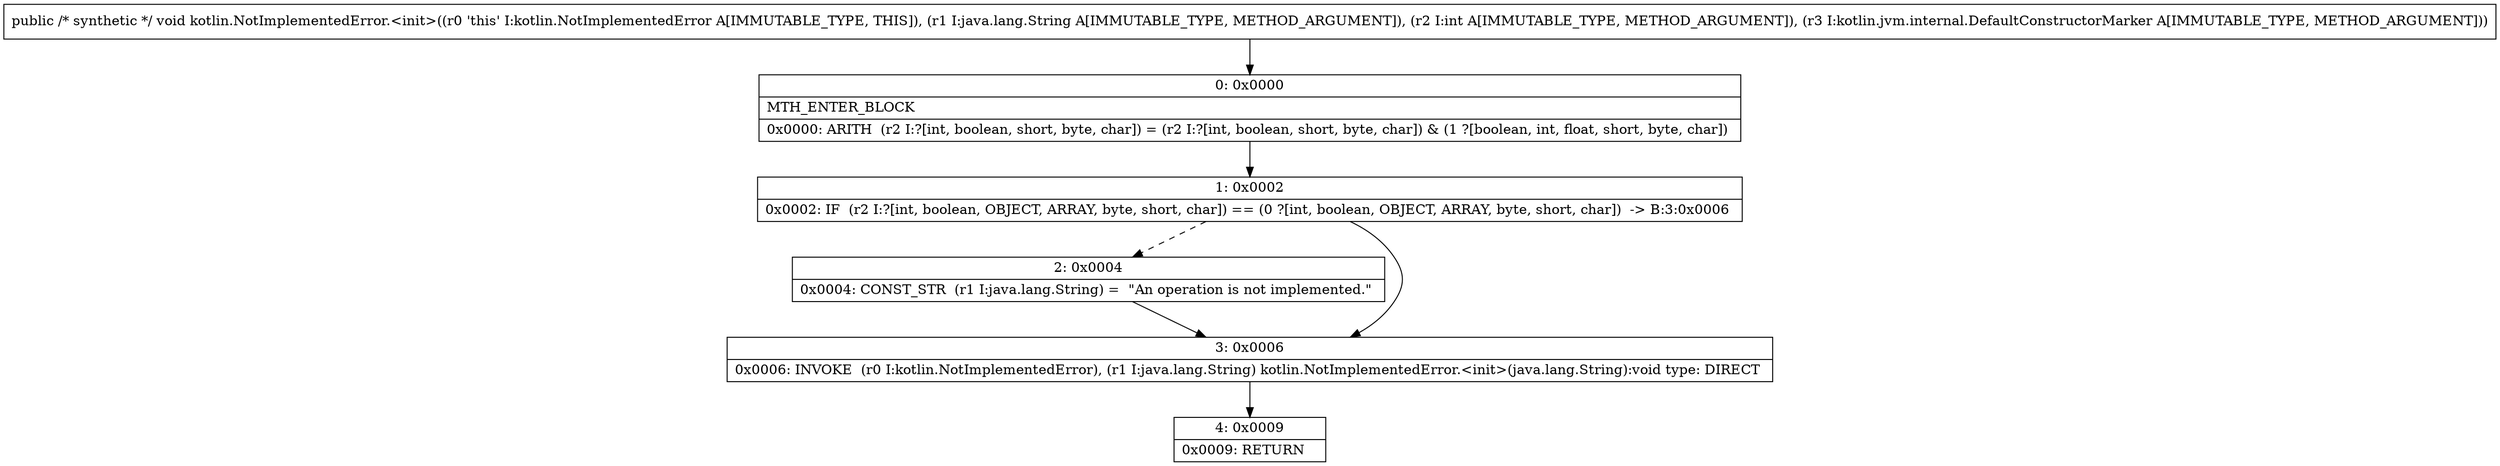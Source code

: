 digraph "CFG forkotlin.NotImplementedError.\<init\>(Ljava\/lang\/String;ILkotlin\/jvm\/internal\/DefaultConstructorMarker;)V" {
Node_0 [shape=record,label="{0\:\ 0x0000|MTH_ENTER_BLOCK\l|0x0000: ARITH  (r2 I:?[int, boolean, short, byte, char]) = (r2 I:?[int, boolean, short, byte, char]) & (1 ?[boolean, int, float, short, byte, char]) \l}"];
Node_1 [shape=record,label="{1\:\ 0x0002|0x0002: IF  (r2 I:?[int, boolean, OBJECT, ARRAY, byte, short, char]) == (0 ?[int, boolean, OBJECT, ARRAY, byte, short, char])  \-\> B:3:0x0006 \l}"];
Node_2 [shape=record,label="{2\:\ 0x0004|0x0004: CONST_STR  (r1 I:java.lang.String) =  \"An operation is not implemented.\" \l}"];
Node_3 [shape=record,label="{3\:\ 0x0006|0x0006: INVOKE  (r0 I:kotlin.NotImplementedError), (r1 I:java.lang.String) kotlin.NotImplementedError.\<init\>(java.lang.String):void type: DIRECT \l}"];
Node_4 [shape=record,label="{4\:\ 0x0009|0x0009: RETURN   \l}"];
MethodNode[shape=record,label="{public \/* synthetic *\/ void kotlin.NotImplementedError.\<init\>((r0 'this' I:kotlin.NotImplementedError A[IMMUTABLE_TYPE, THIS]), (r1 I:java.lang.String A[IMMUTABLE_TYPE, METHOD_ARGUMENT]), (r2 I:int A[IMMUTABLE_TYPE, METHOD_ARGUMENT]), (r3 I:kotlin.jvm.internal.DefaultConstructorMarker A[IMMUTABLE_TYPE, METHOD_ARGUMENT])) }"];
MethodNode -> Node_0;
Node_0 -> Node_1;
Node_1 -> Node_2[style=dashed];
Node_1 -> Node_3;
Node_2 -> Node_3;
Node_3 -> Node_4;
}

